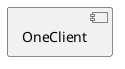 @startuml
	[OneClient] as group___one_client [[../computational/components/group___one_client.html]]
@enduml
